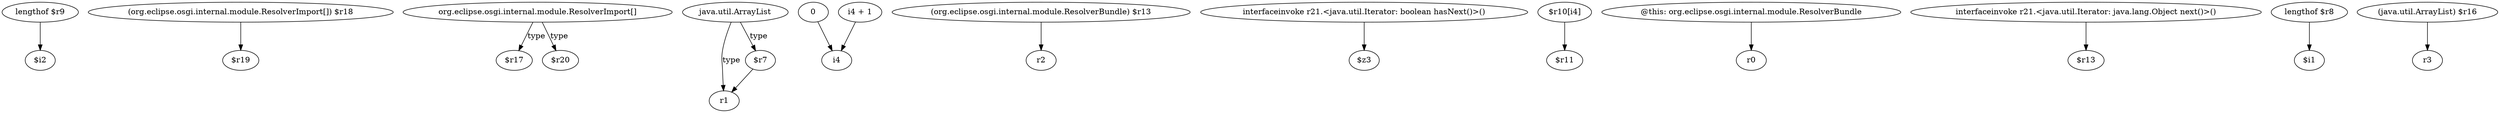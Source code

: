 digraph g {
0[label="lengthof $r9"]
1[label="$i2"]
0->1[label=""]
2[label="(org.eclipse.osgi.internal.module.ResolverImport[]) $r18"]
3[label="$r19"]
2->3[label=""]
4[label="org.eclipse.osgi.internal.module.ResolverImport[]"]
5[label="$r17"]
4->5[label="type"]
6[label="java.util.ArrayList"]
7[label="r1"]
6->7[label="type"]
8[label="0"]
9[label="i4"]
8->9[label=""]
10[label="$r7"]
10->7[label=""]
11[label="i4 + 1"]
11->9[label=""]
12[label="(org.eclipse.osgi.internal.module.ResolverBundle) $r13"]
13[label="r2"]
12->13[label=""]
14[label="interfaceinvoke r21.<java.util.Iterator: boolean hasNext()>()"]
15[label="$z3"]
14->15[label=""]
16[label="$r20"]
4->16[label="type"]
6->10[label="type"]
17[label="$r10[i4]"]
18[label="$r11"]
17->18[label=""]
19[label="@this: org.eclipse.osgi.internal.module.ResolverBundle"]
20[label="r0"]
19->20[label=""]
21[label="interfaceinvoke r21.<java.util.Iterator: java.lang.Object next()>()"]
22[label="$r13"]
21->22[label=""]
23[label="lengthof $r8"]
24[label="$i1"]
23->24[label=""]
25[label="(java.util.ArrayList) $r16"]
26[label="r3"]
25->26[label=""]
}